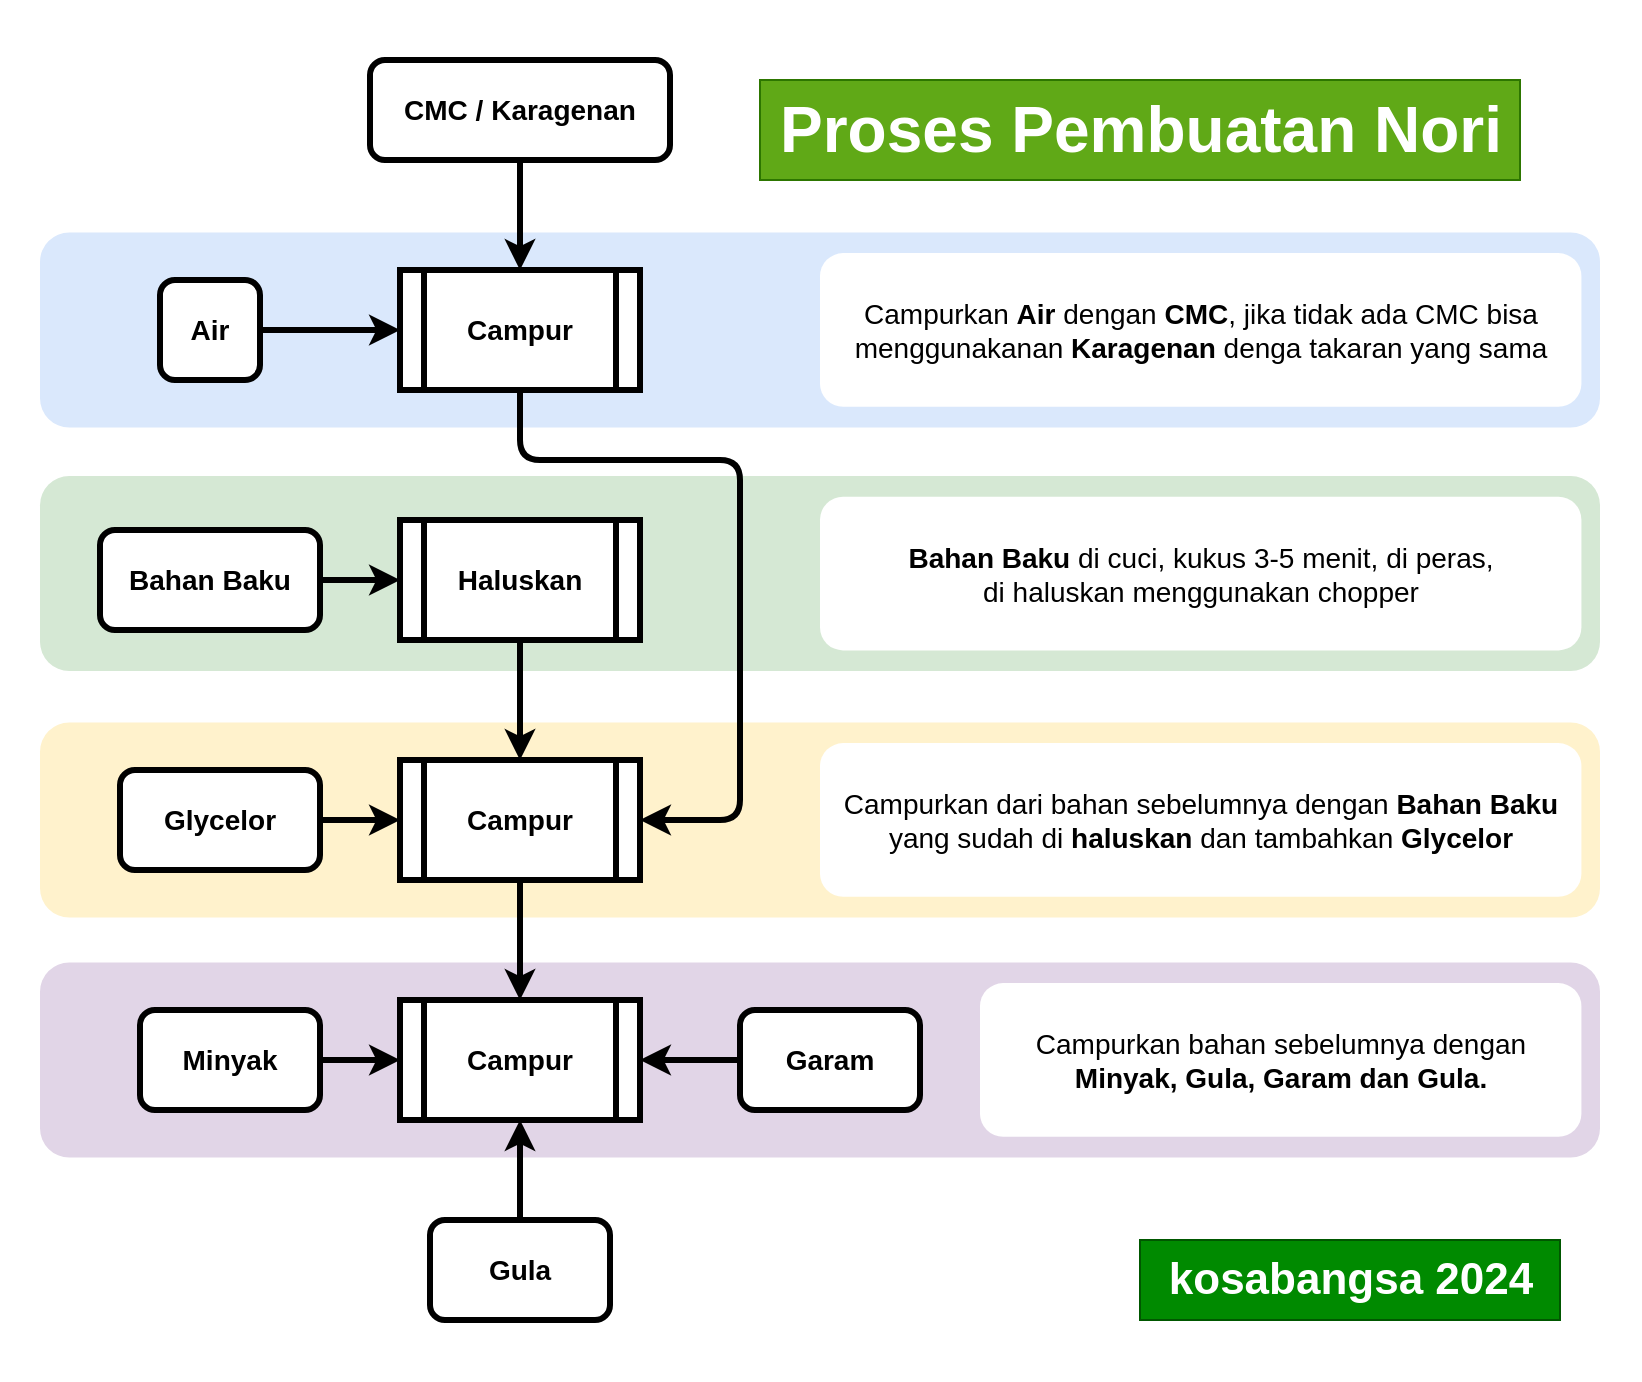 <mxfile>
    <diagram id="ySa-466JTiWgdu0O6x1B" name="Page-1">
        <mxGraphModel dx="1284" dy="572" grid="1" gridSize="10" guides="1" tooltips="1" connect="1" arrows="1" fold="1" page="1" pageScale="1" pageWidth="850" pageHeight="1100" math="0" shadow="0">
            <root>
                <mxCell id="0"/>
                <mxCell id="1" parent="0"/>
                <mxCell id="36" value="" style="rounded=0;whiteSpace=wrap;html=1;strokeColor=none;strokeWidth=3;fontSize=14;" parent="1" vertex="1">
                    <mxGeometry x="70" y="40" width="820" height="690" as="geometry"/>
                </mxCell>
                <mxCell id="30" value="" style="rounded=1;whiteSpace=wrap;html=1;strokeWidth=3;fontSize=14;strokeColor=none;fillColor=#e1d5e7;" parent="1" vertex="1">
                    <mxGeometry x="90" y="521.25" width="780" height="97.5" as="geometry"/>
                </mxCell>
                <mxCell id="29" value="" style="rounded=1;whiteSpace=wrap;html=1;strokeWidth=3;fontSize=14;strokeColor=none;fillColor=#fff2cc;" parent="1" vertex="1">
                    <mxGeometry x="90" y="401.25" width="780" height="97.5" as="geometry"/>
                </mxCell>
                <mxCell id="28" value="" style="rounded=1;whiteSpace=wrap;html=1;strokeWidth=3;fontSize=14;strokeColor=none;fillColor=#d5e8d4;" parent="1" vertex="1">
                    <mxGeometry x="90" y="278" width="780" height="97.5" as="geometry"/>
                </mxCell>
                <mxCell id="27" value="" style="rounded=1;whiteSpace=wrap;html=1;strokeWidth=3;fontSize=14;strokeColor=none;fillColor=#dae8fc;" parent="1" vertex="1">
                    <mxGeometry x="90" y="156.25" width="780" height="97.5" as="geometry"/>
                </mxCell>
                <mxCell id="9" value="" style="edgeStyle=none;html=1;strokeWidth=3;fontSize=14;fontStyle=1" parent="1" source="2" target="8" edge="1">
                    <mxGeometry relative="1" as="geometry"/>
                </mxCell>
                <mxCell id="2" value="Bahan Baku" style="rounded=1;whiteSpace=wrap;html=1;strokeWidth=3;fontSize=14;fontStyle=1" parent="1" vertex="1">
                    <mxGeometry x="120" y="305" width="110" height="50" as="geometry"/>
                </mxCell>
                <mxCell id="10" value="" style="edgeStyle=none;html=1;strokeWidth=3;fontSize=14;entryX=1;entryY=0.5;entryDx=0;entryDy=0;fontStyle=1" parent="1" source="3" target="11" edge="1">
                    <mxGeometry relative="1" as="geometry">
                        <Array as="points">
                            <mxPoint x="330" y="270"/>
                            <mxPoint x="380" y="270"/>
                            <mxPoint x="440" y="270"/>
                            <mxPoint x="440" y="450"/>
                        </Array>
                    </mxGeometry>
                </mxCell>
                <mxCell id="3" value="Campur" style="shape=process;whiteSpace=wrap;html=1;backgroundOutline=1;strokeWidth=3;fontSize=14;fontStyle=1" parent="1" vertex="1">
                    <mxGeometry x="270" y="175" width="120" height="60" as="geometry"/>
                </mxCell>
                <mxCell id="6" value="" style="edgeStyle=none;html=1;fontSize=14;strokeWidth=3;fontStyle=1" parent="1" source="4" target="3" edge="1">
                    <mxGeometry relative="1" as="geometry"/>
                </mxCell>
                <mxCell id="4" value="Air" style="rounded=1;whiteSpace=wrap;html=1;strokeWidth=3;fontSize=14;fontStyle=1" parent="1" vertex="1">
                    <mxGeometry x="150" y="180" width="50" height="50" as="geometry"/>
                </mxCell>
                <mxCell id="7" value="" style="edgeStyle=none;html=1;strokeWidth=3;fontSize=14;fontStyle=1" parent="1" source="5" target="3" edge="1">
                    <mxGeometry relative="1" as="geometry"/>
                </mxCell>
                <mxCell id="5" value="CMC / Karagenan" style="rounded=1;whiteSpace=wrap;html=1;strokeWidth=3;fontSize=14;fontStyle=1" parent="1" vertex="1">
                    <mxGeometry x="255" y="70" width="150" height="50" as="geometry"/>
                </mxCell>
                <mxCell id="12" value="" style="edgeStyle=none;html=1;strokeWidth=3;fontSize=14;fontStyle=1" parent="1" source="8" target="11" edge="1">
                    <mxGeometry relative="1" as="geometry"/>
                </mxCell>
                <mxCell id="8" value="Haluskan" style="shape=process;whiteSpace=wrap;html=1;backgroundOutline=1;strokeWidth=3;fontSize=14;fontStyle=1" parent="1" vertex="1">
                    <mxGeometry x="270" y="300" width="120" height="60" as="geometry"/>
                </mxCell>
                <mxCell id="21" value="" style="edgeStyle=none;html=1;strokeWidth=3;fontSize=14;fontStyle=1" parent="1" source="11" target="18" edge="1">
                    <mxGeometry relative="1" as="geometry"/>
                </mxCell>
                <mxCell id="11" value="Campur" style="shape=process;whiteSpace=wrap;html=1;backgroundOutline=1;strokeWidth=3;fontSize=14;fontStyle=1" parent="1" vertex="1">
                    <mxGeometry x="270" y="420" width="120" height="60" as="geometry"/>
                </mxCell>
                <mxCell id="14" style="edgeStyle=none;html=1;entryX=0;entryY=0.5;entryDx=0;entryDy=0;strokeWidth=3;fontSize=14;fontStyle=1" parent="1" source="13" target="11" edge="1">
                    <mxGeometry relative="1" as="geometry"/>
                </mxCell>
                <mxCell id="13" value="Glycelor" style="rounded=1;whiteSpace=wrap;html=1;strokeWidth=3;fontSize=14;fontStyle=1" parent="1" vertex="1">
                    <mxGeometry x="130" y="425" width="100" height="50" as="geometry"/>
                </mxCell>
                <mxCell id="19" value="" style="edgeStyle=none;html=1;strokeWidth=3;fontSize=14;fontStyle=1" parent="1" source="15" target="18" edge="1">
                    <mxGeometry relative="1" as="geometry"/>
                </mxCell>
                <mxCell id="15" value="Minyak" style="rounded=1;whiteSpace=wrap;html=1;strokeWidth=3;fontSize=14;fontStyle=1" parent="1" vertex="1">
                    <mxGeometry x="140" y="545" width="90" height="50" as="geometry"/>
                </mxCell>
                <mxCell id="20" value="" style="edgeStyle=none;html=1;strokeWidth=3;fontSize=14;fontStyle=1" parent="1" source="16" target="18" edge="1">
                    <mxGeometry relative="1" as="geometry"/>
                </mxCell>
                <mxCell id="16" value="Garam" style="rounded=1;whiteSpace=wrap;html=1;strokeWidth=3;fontSize=14;fontStyle=1" parent="1" vertex="1">
                    <mxGeometry x="440" y="545" width="90" height="50" as="geometry"/>
                </mxCell>
                <mxCell id="22" value="" style="edgeStyle=none;html=1;strokeWidth=3;fontSize=14;fontStyle=1" parent="1" source="17" target="18" edge="1">
                    <mxGeometry relative="1" as="geometry"/>
                </mxCell>
                <mxCell id="17" value="Gula" style="rounded=1;whiteSpace=wrap;html=1;strokeWidth=3;fontSize=14;fontStyle=1" parent="1" vertex="1">
                    <mxGeometry x="285" y="650" width="90" height="50" as="geometry"/>
                </mxCell>
                <mxCell id="18" value="Campur" style="shape=process;whiteSpace=wrap;html=1;backgroundOutline=1;strokeWidth=3;fontSize=14;fontStyle=1" parent="1" vertex="1">
                    <mxGeometry x="270" y="540" width="120" height="60" as="geometry"/>
                </mxCell>
                <mxCell id="31" value="Campurkan &lt;b&gt;Air&lt;/b&gt; dengan &lt;b&gt;CMC&lt;/b&gt;, jika tidak ada CMC bisa menggunakanan &lt;b&gt;Karagenan&lt;/b&gt; denga takaran yang sama" style="rounded=1;whiteSpace=wrap;html=1;strokeWidth=3;fontSize=14;strokeColor=none;" parent="1" vertex="1">
                    <mxGeometry x="480" y="166.56" width="380.71" height="76.87" as="geometry"/>
                </mxCell>
                <mxCell id="32" value="&lt;b&gt;Bahan Baku&lt;/b&gt; di cuci, kukus 3-5 menit, di peras,&lt;br&gt;di haluskan menggunakan chopper" style="rounded=1;whiteSpace=wrap;html=1;strokeWidth=3;fontSize=14;strokeColor=none;" parent="1" vertex="1">
                    <mxGeometry x="480" y="288.32" width="380.71" height="76.87" as="geometry"/>
                </mxCell>
                <mxCell id="33" value="Campurkan dari bahan sebelumnya dengan &lt;b&gt;Bahan Baku&lt;/b&gt; yang sudah di &lt;b&gt;haluskan&lt;/b&gt; dan tambahkan &lt;b&gt;Glycelor&lt;/b&gt;" style="rounded=1;whiteSpace=wrap;html=1;strokeWidth=3;fontSize=14;strokeColor=none;" parent="1" vertex="1">
                    <mxGeometry x="480" y="411.56" width="380.71" height="76.87" as="geometry"/>
                </mxCell>
                <mxCell id="34" value="Campurkan bahan sebelumnya dengan&lt;br&gt;&lt;b&gt;Minyak, Gula, Garam dan Gula.&lt;/b&gt;" style="rounded=1;whiteSpace=wrap;html=1;strokeWidth=3;fontSize=14;strokeColor=none;" parent="1" vertex="1">
                    <mxGeometry x="560" y="531.56" width="300.71" height="76.87" as="geometry"/>
                </mxCell>
                <mxCell id="37" value="Proses Pembuatan Nori" style="text;html=1;align=center;verticalAlign=middle;resizable=0;points=[];autosize=1;strokeColor=#2D7600;fillColor=#60a917;fontSize=32;fontStyle=1;fontColor=#ffffff;" parent="1" vertex="1">
                    <mxGeometry x="450.0" y="80" width="380" height="50" as="geometry"/>
                </mxCell>
                <mxCell id="38" value="kosabangsa 2024" style="text;html=1;align=center;verticalAlign=middle;resizable=0;points=[];autosize=1;fontSize=22;fontStyle=1;fillColor=#008a00;strokeColor=#005700;fontColor=#ffffff;" parent="1" vertex="1">
                    <mxGeometry x="640" y="660" width="210" height="40" as="geometry"/>
                </mxCell>
            </root>
        </mxGraphModel>
    </diagram>
</mxfile>